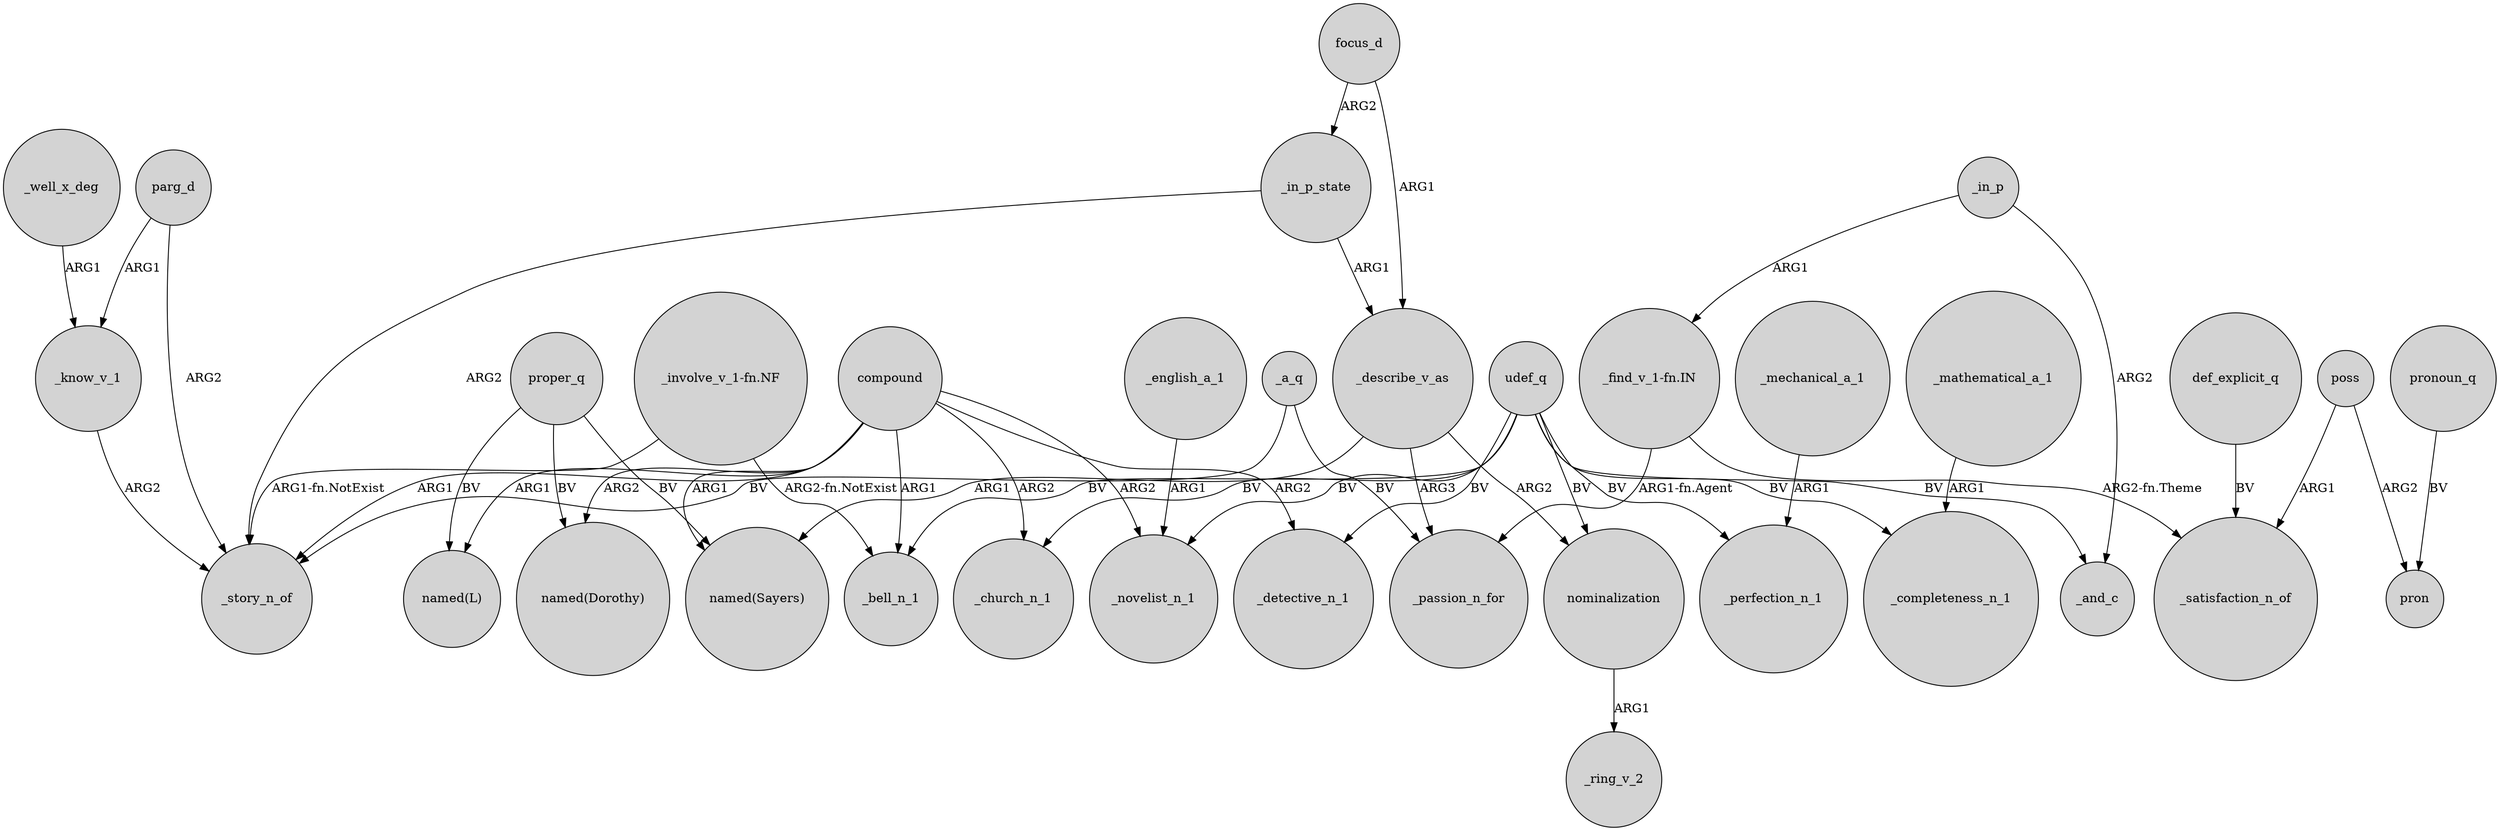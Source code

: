 digraph {
	node [shape=circle style=filled]
	_in_p_state -> _story_n_of [label=ARG2]
	compound -> _story_n_of [label=ARG1]
	udef_q -> _novelist_n_1 [label=BV]
	compound -> _bell_n_1 [label=ARG1]
	udef_q -> _bell_n_1 [label=BV]
	_english_a_1 -> _novelist_n_1 [label=ARG1]
	proper_q -> "named(L)" [label=BV]
	poss -> pron [label=ARG2]
	compound -> _church_n_1 [label=ARG2]
	parg_d -> _story_n_of [label=ARG2]
	focus_d -> _describe_v_as [label=ARG1]
	focus_d -> _in_p_state [label=ARG2]
	_mathematical_a_1 -> _completeness_n_1 [label=ARG1]
	proper_q -> "named(Sayers)" [label=BV]
	poss -> _satisfaction_n_of [label=ARG1]
	_a_q -> _story_n_of [label=BV]
	compound -> "named(Dorothy)" [label=ARG2]
	compound -> "named(L)" [label=ARG1]
	"_involve_v_1-fn.NF" -> _bell_n_1 [label="ARG2-fn.NotExist"]
	_describe_v_as -> "named(Sayers)" [label=ARG1]
	udef_q -> _completeness_n_1 [label=BV]
	"_involve_v_1-fn.NF" -> _story_n_of [label="ARG1-fn.NotExist"]
	pronoun_q -> pron [label=BV]
	compound -> _detective_n_1 [label=ARG2]
	_know_v_1 -> _story_n_of [label=ARG2]
	_in_p_state -> _describe_v_as [label=ARG1]
	parg_d -> _know_v_1 [label=ARG1]
	_describe_v_as -> nominalization [label=ARG2]
	_in_p -> "_find_v_1-fn.IN" [label=ARG1]
	udef_q -> nominalization [label=BV]
	_describe_v_as -> _passion_n_for [label=ARG3]
	"_find_v_1-fn.IN" -> _satisfaction_n_of [label="ARG2-fn.Theme"]
	_mechanical_a_1 -> _perfection_n_1 [label=ARG1]
	udef_q -> _church_n_1 [label=BV]
	compound -> "named(Sayers)" [label=ARG1]
	compound -> _novelist_n_1 [label=ARG2]
	def_explicit_q -> _satisfaction_n_of [label=BV]
	udef_q -> _perfection_n_1 [label=BV]
	_a_q -> _passion_n_for [label=BV]
	udef_q -> _and_c [label=BV]
	_in_p -> _and_c [label=ARG2]
	"_find_v_1-fn.IN" -> _passion_n_for [label="ARG1-fn.Agent"]
	udef_q -> _detective_n_1 [label=BV]
	proper_q -> "named(Dorothy)" [label=BV]
	_well_x_deg -> _know_v_1 [label=ARG1]
	nominalization -> _ring_v_2 [label=ARG1]
}
